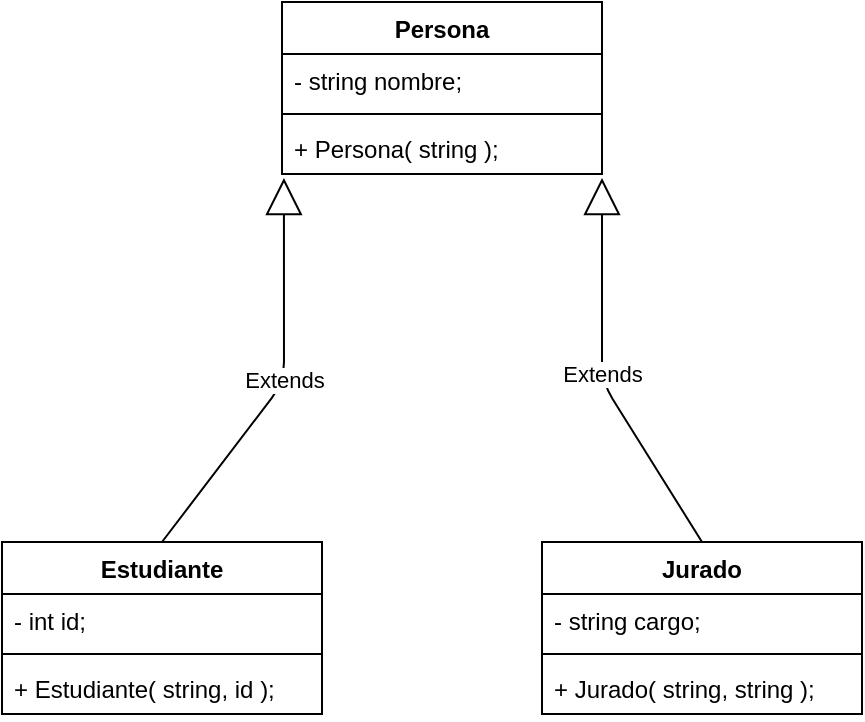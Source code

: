 <mxfile version="14.4.4" type="github">
  <diagram id="C5RBs43oDa-KdzZeNtuy" name="Page-1">
    <mxGraphModel dx="1422" dy="794" grid="1" gridSize="10" guides="1" tooltips="1" connect="1" arrows="1" fold="1" page="1" pageScale="1" pageWidth="827" pageHeight="1169" math="0" shadow="0">
      <root>
        <mxCell id="WIyWlLk6GJQsqaUBKTNV-0" />
        <mxCell id="WIyWlLk6GJQsqaUBKTNV-1" parent="WIyWlLk6GJQsqaUBKTNV-0" />
        <mxCell id="pgagmVlW3M_F7Qhiert7-0" value="Persona" style="swimlane;fontStyle=1;align=center;verticalAlign=top;childLayout=stackLayout;horizontal=1;startSize=26;horizontalStack=0;resizeParent=1;resizeParentMax=0;resizeLast=0;collapsible=1;marginBottom=0;" vertex="1" parent="WIyWlLk6GJQsqaUBKTNV-1">
          <mxGeometry x="310" y="110" width="160" height="86" as="geometry" />
        </mxCell>
        <mxCell id="pgagmVlW3M_F7Qhiert7-1" value="- string nombre;" style="text;strokeColor=none;fillColor=none;align=left;verticalAlign=top;spacingLeft=4;spacingRight=4;overflow=hidden;rotatable=0;points=[[0,0.5],[1,0.5]];portConstraint=eastwest;" vertex="1" parent="pgagmVlW3M_F7Qhiert7-0">
          <mxGeometry y="26" width="160" height="26" as="geometry" />
        </mxCell>
        <mxCell id="pgagmVlW3M_F7Qhiert7-2" value="" style="line;strokeWidth=1;fillColor=none;align=left;verticalAlign=middle;spacingTop=-1;spacingLeft=3;spacingRight=3;rotatable=0;labelPosition=right;points=[];portConstraint=eastwest;" vertex="1" parent="pgagmVlW3M_F7Qhiert7-0">
          <mxGeometry y="52" width="160" height="8" as="geometry" />
        </mxCell>
        <mxCell id="pgagmVlW3M_F7Qhiert7-3" value="+ Persona( string );" style="text;strokeColor=none;fillColor=none;align=left;verticalAlign=top;spacingLeft=4;spacingRight=4;overflow=hidden;rotatable=0;points=[[0,0.5],[1,0.5]];portConstraint=eastwest;" vertex="1" parent="pgagmVlW3M_F7Qhiert7-0">
          <mxGeometry y="60" width="160" height="26" as="geometry" />
        </mxCell>
        <mxCell id="pgagmVlW3M_F7Qhiert7-4" value="Estudiante" style="swimlane;fontStyle=1;align=center;verticalAlign=top;childLayout=stackLayout;horizontal=1;startSize=26;horizontalStack=0;resizeParent=1;resizeParentMax=0;resizeLast=0;collapsible=1;marginBottom=0;" vertex="1" parent="WIyWlLk6GJQsqaUBKTNV-1">
          <mxGeometry x="170" y="380" width="160" height="86" as="geometry" />
        </mxCell>
        <mxCell id="pgagmVlW3M_F7Qhiert7-5" value="- int id;" style="text;strokeColor=none;fillColor=none;align=left;verticalAlign=top;spacingLeft=4;spacingRight=4;overflow=hidden;rotatable=0;points=[[0,0.5],[1,0.5]];portConstraint=eastwest;" vertex="1" parent="pgagmVlW3M_F7Qhiert7-4">
          <mxGeometry y="26" width="160" height="26" as="geometry" />
        </mxCell>
        <mxCell id="pgagmVlW3M_F7Qhiert7-6" value="" style="line;strokeWidth=1;fillColor=none;align=left;verticalAlign=middle;spacingTop=-1;spacingLeft=3;spacingRight=3;rotatable=0;labelPosition=right;points=[];portConstraint=eastwest;" vertex="1" parent="pgagmVlW3M_F7Qhiert7-4">
          <mxGeometry y="52" width="160" height="8" as="geometry" />
        </mxCell>
        <mxCell id="pgagmVlW3M_F7Qhiert7-7" value="+ Estudiante( string, id );" style="text;strokeColor=none;fillColor=none;align=left;verticalAlign=top;spacingLeft=4;spacingRight=4;overflow=hidden;rotatable=0;points=[[0,0.5],[1,0.5]];portConstraint=eastwest;" vertex="1" parent="pgagmVlW3M_F7Qhiert7-4">
          <mxGeometry y="60" width="160" height="26" as="geometry" />
        </mxCell>
        <mxCell id="pgagmVlW3M_F7Qhiert7-8" value="Jurado" style="swimlane;fontStyle=1;align=center;verticalAlign=top;childLayout=stackLayout;horizontal=1;startSize=26;horizontalStack=0;resizeParent=1;resizeParentMax=0;resizeLast=0;collapsible=1;marginBottom=0;" vertex="1" parent="WIyWlLk6GJQsqaUBKTNV-1">
          <mxGeometry x="440" y="380" width="160" height="86" as="geometry" />
        </mxCell>
        <mxCell id="pgagmVlW3M_F7Qhiert7-9" value="- string cargo;" style="text;strokeColor=none;fillColor=none;align=left;verticalAlign=top;spacingLeft=4;spacingRight=4;overflow=hidden;rotatable=0;points=[[0,0.5],[1,0.5]];portConstraint=eastwest;" vertex="1" parent="pgagmVlW3M_F7Qhiert7-8">
          <mxGeometry y="26" width="160" height="26" as="geometry" />
        </mxCell>
        <mxCell id="pgagmVlW3M_F7Qhiert7-10" value="" style="line;strokeWidth=1;fillColor=none;align=left;verticalAlign=middle;spacingTop=-1;spacingLeft=3;spacingRight=3;rotatable=0;labelPosition=right;points=[];portConstraint=eastwest;" vertex="1" parent="pgagmVlW3M_F7Qhiert7-8">
          <mxGeometry y="52" width="160" height="8" as="geometry" />
        </mxCell>
        <mxCell id="pgagmVlW3M_F7Qhiert7-11" value="+ Jurado( string, string );" style="text;strokeColor=none;fillColor=none;align=left;verticalAlign=top;spacingLeft=4;spacingRight=4;overflow=hidden;rotatable=0;points=[[0,0.5],[1,0.5]];portConstraint=eastwest;" vertex="1" parent="pgagmVlW3M_F7Qhiert7-8">
          <mxGeometry y="60" width="160" height="26" as="geometry" />
        </mxCell>
        <mxCell id="pgagmVlW3M_F7Qhiert7-12" value="Extends" style="endArrow=block;endSize=16;endFill=0;html=1;exitX=0.5;exitY=0;exitDx=0;exitDy=0;entryX=0.006;entryY=1.077;entryDx=0;entryDy=0;entryPerimeter=0;" edge="1" parent="WIyWlLk6GJQsqaUBKTNV-1" source="pgagmVlW3M_F7Qhiert7-4" target="pgagmVlW3M_F7Qhiert7-3">
          <mxGeometry width="160" relative="1" as="geometry">
            <mxPoint x="330" y="310" as="sourcePoint" />
            <mxPoint x="490" y="310" as="targetPoint" />
            <Array as="points">
              <mxPoint x="311" y="300" />
            </Array>
          </mxGeometry>
        </mxCell>
        <mxCell id="pgagmVlW3M_F7Qhiert7-13" value="Extends" style="endArrow=block;endSize=16;endFill=0;html=1;exitX=0.5;exitY=0;exitDx=0;exitDy=0;entryX=1;entryY=1.077;entryDx=0;entryDy=0;entryPerimeter=0;" edge="1" parent="WIyWlLk6GJQsqaUBKTNV-1" source="pgagmVlW3M_F7Qhiert7-8" target="pgagmVlW3M_F7Qhiert7-3">
          <mxGeometry width="160" relative="1" as="geometry">
            <mxPoint x="330" y="310" as="sourcePoint" />
            <mxPoint x="490" y="310" as="targetPoint" />
            <Array as="points">
              <mxPoint x="470" y="300" />
            </Array>
          </mxGeometry>
        </mxCell>
      </root>
    </mxGraphModel>
  </diagram>
</mxfile>
